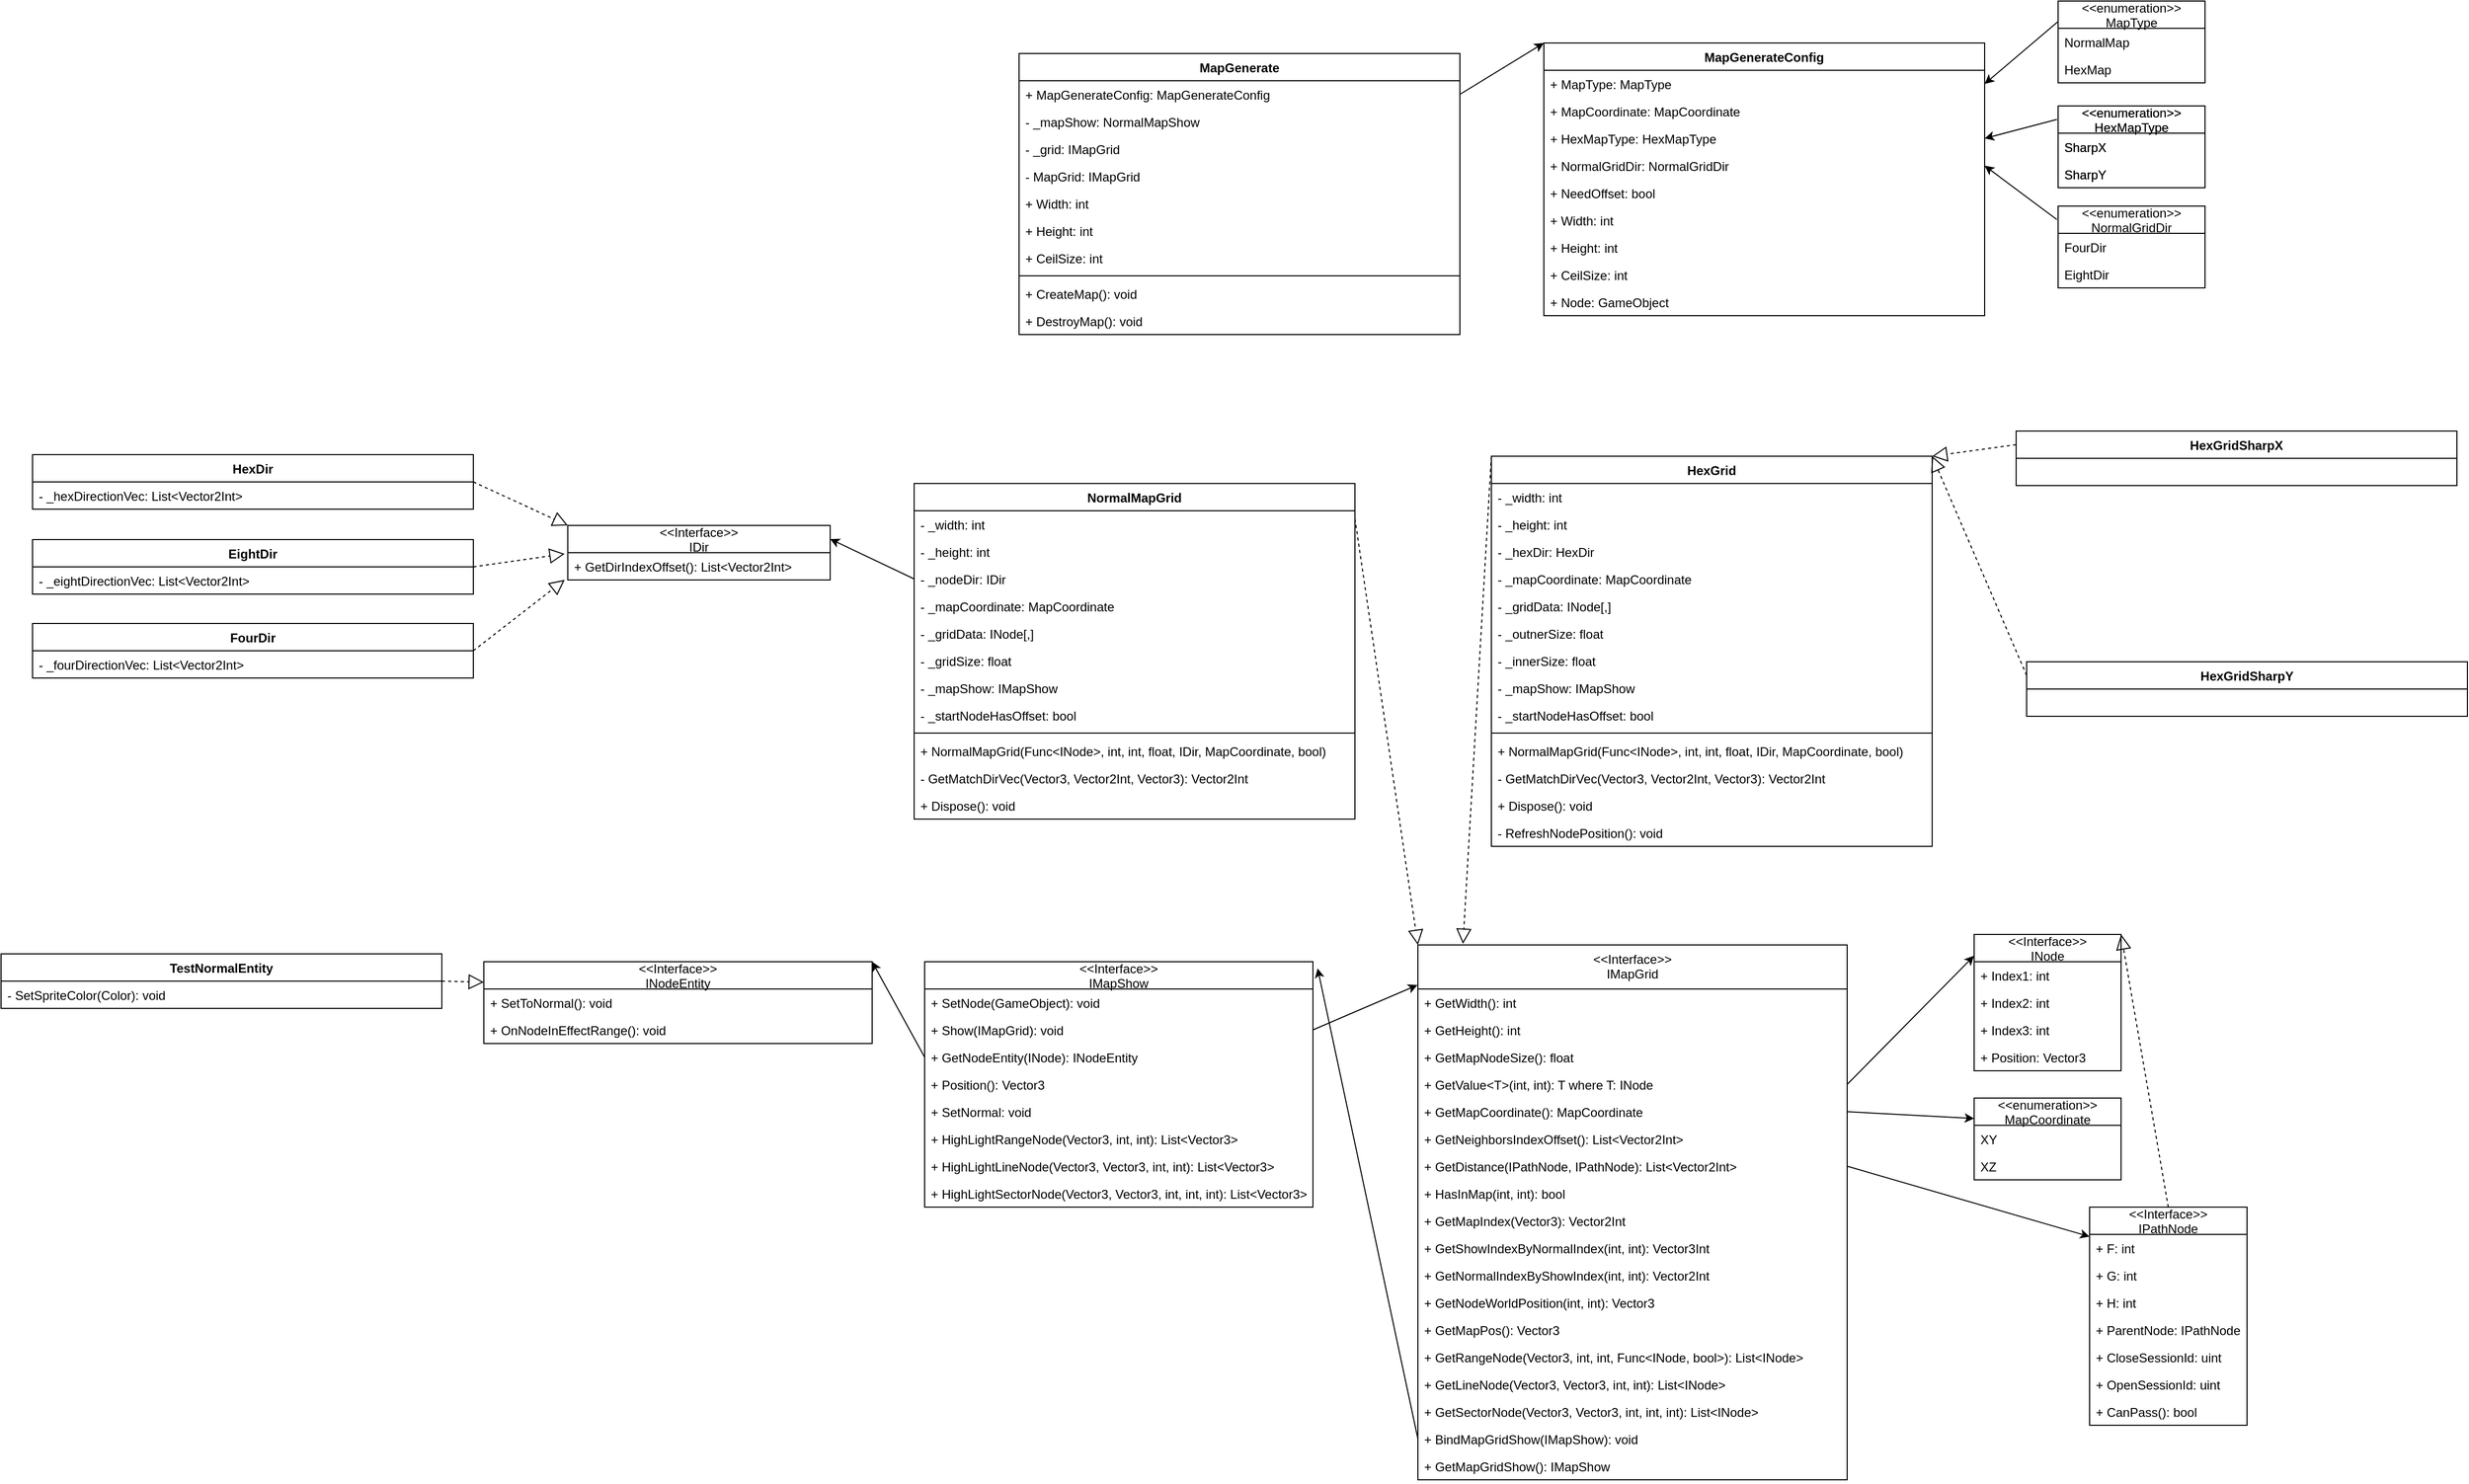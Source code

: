 <mxfile version="20.2.8" type="device"><diagram id="C5RBs43oDa-KdzZeNtuy" name="Page-1"><mxGraphModel dx="3671" dy="2899" grid="1" gridSize="10" guides="1" tooltips="1" connect="1" arrows="1" fold="1" page="1" pageScale="1" pageWidth="827" pageHeight="1169" math="0" shadow="0"><root><mxCell id="WIyWlLk6GJQsqaUBKTNV-0"/><mxCell id="WIyWlLk6GJQsqaUBKTNV-1" parent="WIyWlLk6GJQsqaUBKTNV-0"/><mxCell id="8RDUXcQwoCfvLqVTye5t-7" value="" style="endArrow=classic;html=1;rounded=0;entryX=-0.001;entryY=0.157;entryDx=0;entryDy=0;exitX=1;exitY=0.5;exitDx=0;exitDy=0;entryPerimeter=0;" edge="1" parent="WIyWlLk6GJQsqaUBKTNV-1" source="8RDUXcQwoCfvLqVTye5t-19" target="8RDUXcQwoCfvLqVTye5t-20"><mxGeometry width="50" height="50" relative="1" as="geometry"><mxPoint x="790" y="650" as="sourcePoint"/><mxPoint x="840" y="600" as="targetPoint"/></mxGeometry></mxCell><mxCell id="8RDUXcQwoCfvLqVTye5t-13" value="&lt;&lt;Interface&gt;&gt;&#10;IMapGrid" style="swimlane;fontStyle=0;align=center;verticalAlign=top;childLayout=stackLayout;horizontal=1;startSize=42;horizontalStack=0;resizeParent=1;resizeParentMax=0;resizeLast=0;collapsible=1;marginBottom=0;" vertex="1" parent="WIyWlLk6GJQsqaUBKTNV-1"><mxGeometry x="580" y="490" width="409" height="510" as="geometry"><mxRectangle x="340" y="458" width="120" height="40" as="alternateBounds"/></mxGeometry></mxCell><mxCell id="8RDUXcQwoCfvLqVTye5t-16" value="+ GetWidth(): int" style="text;strokeColor=none;fillColor=none;align=left;verticalAlign=top;spacingLeft=4;spacingRight=4;overflow=hidden;rotatable=0;points=[[0,0.5],[1,0.5]];portConstraint=eastwest;" vertex="1" parent="8RDUXcQwoCfvLqVTye5t-13"><mxGeometry y="42" width="409" height="26" as="geometry"/></mxCell><mxCell id="8RDUXcQwoCfvLqVTye5t-17" value="+ GetHeight(): int" style="text;strokeColor=none;fillColor=none;align=left;verticalAlign=top;spacingLeft=4;spacingRight=4;overflow=hidden;rotatable=0;points=[[0,0.5],[1,0.5]];portConstraint=eastwest;" vertex="1" parent="8RDUXcQwoCfvLqVTye5t-13"><mxGeometry y="68" width="409" height="26" as="geometry"/></mxCell><mxCell id="8RDUXcQwoCfvLqVTye5t-18" value="+ GetMapNodeSize(): float" style="text;strokeColor=none;fillColor=none;align=left;verticalAlign=top;spacingLeft=4;spacingRight=4;overflow=hidden;rotatable=0;points=[[0,0.5],[1,0.5]];portConstraint=eastwest;" vertex="1" parent="8RDUXcQwoCfvLqVTye5t-13"><mxGeometry y="94" width="409" height="26" as="geometry"/></mxCell><mxCell id="8RDUXcQwoCfvLqVTye5t-19" value="+ GetValue&lt;T&gt;(int, int): T where T: INode" style="text;strokeColor=none;fillColor=none;align=left;verticalAlign=top;spacingLeft=4;spacingRight=4;overflow=hidden;rotatable=0;points=[[0,0.5],[1,0.5]];portConstraint=eastwest;" vertex="1" parent="8RDUXcQwoCfvLqVTye5t-13"><mxGeometry y="120" width="409" height="26" as="geometry"/></mxCell><mxCell id="8RDUXcQwoCfvLqVTye5t-26" value="+ GetMapCoordinate(): MapCoordinate" style="text;strokeColor=none;fillColor=none;align=left;verticalAlign=top;spacingLeft=4;spacingRight=4;overflow=hidden;rotatable=0;points=[[0,0.5],[1,0.5]];portConstraint=eastwest;" vertex="1" parent="8RDUXcQwoCfvLqVTye5t-13"><mxGeometry y="146" width="409" height="26" as="geometry"/></mxCell><mxCell id="8RDUXcQwoCfvLqVTye5t-66" value="+ GetNeighborsIndexOffset(): List&lt;Vector2Int&gt;" style="text;strokeColor=none;fillColor=none;align=left;verticalAlign=top;spacingLeft=4;spacingRight=4;overflow=hidden;rotatable=0;points=[[0,0.5],[1,0.5]];portConstraint=eastwest;" vertex="1" parent="8RDUXcQwoCfvLqVTye5t-13"><mxGeometry y="172" width="409" height="26" as="geometry"/></mxCell><mxCell id="8RDUXcQwoCfvLqVTye5t-67" value="+ GetDistance(IPathNode, IPathNode): List&lt;Vector2Int&gt;" style="text;strokeColor=none;fillColor=none;align=left;verticalAlign=top;spacingLeft=4;spacingRight=4;overflow=hidden;rotatable=0;points=[[0,0.5],[1,0.5]];portConstraint=eastwest;" vertex="1" parent="8RDUXcQwoCfvLqVTye5t-13"><mxGeometry y="198" width="409" height="26" as="geometry"/></mxCell><mxCell id="8RDUXcQwoCfvLqVTye5t-86" value="+ HasInMap(int, int): bool" style="text;strokeColor=none;fillColor=none;align=left;verticalAlign=top;spacingLeft=4;spacingRight=4;overflow=hidden;rotatable=0;points=[[0,0.5],[1,0.5]];portConstraint=eastwest;" vertex="1" parent="8RDUXcQwoCfvLqVTye5t-13"><mxGeometry y="224" width="409" height="26" as="geometry"/></mxCell><mxCell id="8RDUXcQwoCfvLqVTye5t-87" value="+ GetMapIndex(Vector3): Vector2Int" style="text;strokeColor=none;fillColor=none;align=left;verticalAlign=top;spacingLeft=4;spacingRight=4;overflow=hidden;rotatable=0;points=[[0,0.5],[1,0.5]];portConstraint=eastwest;" vertex="1" parent="8RDUXcQwoCfvLqVTye5t-13"><mxGeometry y="250" width="409" height="26" as="geometry"/></mxCell><mxCell id="8RDUXcQwoCfvLqVTye5t-88" value="+ GetShowIndexByNormalIndex(int, int): Vector3Int" style="text;strokeColor=none;fillColor=none;align=left;verticalAlign=top;spacingLeft=4;spacingRight=4;overflow=hidden;rotatable=0;points=[[0,0.5],[1,0.5]];portConstraint=eastwest;" vertex="1" parent="8RDUXcQwoCfvLqVTye5t-13"><mxGeometry y="276" width="409" height="26" as="geometry"/></mxCell><mxCell id="8RDUXcQwoCfvLqVTye5t-89" value="+ GetNormalIndexByShowIndex(int, int): Vector2Int" style="text;strokeColor=none;fillColor=none;align=left;verticalAlign=top;spacingLeft=4;spacingRight=4;overflow=hidden;rotatable=0;points=[[0,0.5],[1,0.5]];portConstraint=eastwest;" vertex="1" parent="8RDUXcQwoCfvLqVTye5t-13"><mxGeometry y="302" width="409" height="26" as="geometry"/></mxCell><mxCell id="8RDUXcQwoCfvLqVTye5t-90" value="+ GetNodeWorldPosition(int, int): Vector3" style="text;strokeColor=none;fillColor=none;align=left;verticalAlign=top;spacingLeft=4;spacingRight=4;overflow=hidden;rotatable=0;points=[[0,0.5],[1,0.5]];portConstraint=eastwest;" vertex="1" parent="8RDUXcQwoCfvLqVTye5t-13"><mxGeometry y="328" width="409" height="26" as="geometry"/></mxCell><mxCell id="8RDUXcQwoCfvLqVTye5t-91" value="+ GetMapPos(): Vector3" style="text;strokeColor=none;fillColor=none;align=left;verticalAlign=top;spacingLeft=4;spacingRight=4;overflow=hidden;rotatable=0;points=[[0,0.5],[1,0.5]];portConstraint=eastwest;" vertex="1" parent="8RDUXcQwoCfvLqVTye5t-13"><mxGeometry y="354" width="409" height="26" as="geometry"/></mxCell><mxCell id="8RDUXcQwoCfvLqVTye5t-92" value="+ GetRangeNode(Vector3, int, int, Func&lt;INode, bool&gt;): List&lt;INode&gt;" style="text;strokeColor=none;fillColor=none;align=left;verticalAlign=top;spacingLeft=4;spacingRight=4;overflow=hidden;rotatable=0;points=[[0,0.5],[1,0.5]];portConstraint=eastwest;" vertex="1" parent="8RDUXcQwoCfvLqVTye5t-13"><mxGeometry y="380" width="409" height="26" as="geometry"/></mxCell><mxCell id="8RDUXcQwoCfvLqVTye5t-93" value="+ GetLineNode(Vector3, Vector3, int, int): List&lt;INode&gt;" style="text;strokeColor=none;fillColor=none;align=left;verticalAlign=top;spacingLeft=4;spacingRight=4;overflow=hidden;rotatable=0;points=[[0,0.5],[1,0.5]];portConstraint=eastwest;" vertex="1" parent="8RDUXcQwoCfvLqVTye5t-13"><mxGeometry y="406" width="409" height="26" as="geometry"/></mxCell><mxCell id="8RDUXcQwoCfvLqVTye5t-94" value="+ GetSectorNode(Vector3, Vector3, int, int, int): List&lt;INode&gt;" style="text;strokeColor=none;fillColor=none;align=left;verticalAlign=top;spacingLeft=4;spacingRight=4;overflow=hidden;rotatable=0;points=[[0,0.5],[1,0.5]];portConstraint=eastwest;" vertex="1" parent="8RDUXcQwoCfvLqVTye5t-13"><mxGeometry y="432" width="409" height="26" as="geometry"/></mxCell><mxCell id="8RDUXcQwoCfvLqVTye5t-95" value="+ BindMapGridShow(IMapShow): void" style="text;strokeColor=none;fillColor=none;align=left;verticalAlign=top;spacingLeft=4;spacingRight=4;overflow=hidden;rotatable=0;points=[[0,0.5],[1,0.5]];portConstraint=eastwest;" vertex="1" parent="8RDUXcQwoCfvLqVTye5t-13"><mxGeometry y="458" width="409" height="26" as="geometry"/></mxCell><mxCell id="8RDUXcQwoCfvLqVTye5t-96" value="+ GetMapGridShow(): IMapShow" style="text;strokeColor=none;fillColor=none;align=left;verticalAlign=top;spacingLeft=4;spacingRight=4;overflow=hidden;rotatable=0;points=[[0,0.5],[1,0.5]];portConstraint=eastwest;" vertex="1" parent="8RDUXcQwoCfvLqVTye5t-13"><mxGeometry y="484" width="409" height="26" as="geometry"/></mxCell><mxCell id="8RDUXcQwoCfvLqVTye5t-20" value="&lt;&lt;Interface&gt;&gt;&#10;INode" style="swimlane;fontStyle=0;childLayout=stackLayout;horizontal=1;startSize=26;fillColor=none;horizontalStack=0;resizeParent=1;resizeParentMax=0;resizeLast=0;collapsible=1;marginBottom=0;" vertex="1" parent="WIyWlLk6GJQsqaUBKTNV-1"><mxGeometry x="1110" y="480" width="140" height="130" as="geometry"/></mxCell><mxCell id="8RDUXcQwoCfvLqVTye5t-21" value="+ Index1: int" style="text;strokeColor=none;fillColor=none;align=left;verticalAlign=top;spacingLeft=4;spacingRight=4;overflow=hidden;rotatable=0;points=[[0,0.5],[1,0.5]];portConstraint=eastwest;" vertex="1" parent="8RDUXcQwoCfvLqVTye5t-20"><mxGeometry y="26" width="140" height="26" as="geometry"/></mxCell><mxCell id="8RDUXcQwoCfvLqVTye5t-22" value="+ Index2: int" style="text;strokeColor=none;fillColor=none;align=left;verticalAlign=top;spacingLeft=4;spacingRight=4;overflow=hidden;rotatable=0;points=[[0,0.5],[1,0.5]];portConstraint=eastwest;" vertex="1" parent="8RDUXcQwoCfvLqVTye5t-20"><mxGeometry y="52" width="140" height="26" as="geometry"/></mxCell><mxCell id="8RDUXcQwoCfvLqVTye5t-23" value="+ Index3: int" style="text;strokeColor=none;fillColor=none;align=left;verticalAlign=top;spacingLeft=4;spacingRight=4;overflow=hidden;rotatable=0;points=[[0,0.5],[1,0.5]];portConstraint=eastwest;" vertex="1" parent="8RDUXcQwoCfvLqVTye5t-20"><mxGeometry y="78" width="140" height="26" as="geometry"/></mxCell><mxCell id="8RDUXcQwoCfvLqVTye5t-24" value="+ Position: Vector3" style="text;strokeColor=none;fillColor=none;align=left;verticalAlign=top;spacingLeft=4;spacingRight=4;overflow=hidden;rotatable=0;points=[[0,0.5],[1,0.5]];portConstraint=eastwest;" vertex="1" parent="8RDUXcQwoCfvLqVTye5t-20"><mxGeometry y="104" width="140" height="26" as="geometry"/></mxCell><mxCell id="8RDUXcQwoCfvLqVTye5t-58" value="&lt;&lt;enumeration&gt;&gt;&#10;MapCoordinate" style="swimlane;fontStyle=0;childLayout=stackLayout;horizontal=1;startSize=26;fillColor=none;horizontalStack=0;resizeParent=1;resizeParentMax=0;resizeLast=0;collapsible=1;marginBottom=0;" vertex="1" parent="WIyWlLk6GJQsqaUBKTNV-1"><mxGeometry x="1110" y="636" width="140" height="78" as="geometry"/></mxCell><mxCell id="8RDUXcQwoCfvLqVTye5t-59" value="XY" style="text;strokeColor=none;fillColor=none;align=left;verticalAlign=top;spacingLeft=4;spacingRight=4;overflow=hidden;rotatable=0;points=[[0,0.5],[1,0.5]];portConstraint=eastwest;" vertex="1" parent="8RDUXcQwoCfvLqVTye5t-58"><mxGeometry y="26" width="140" height="26" as="geometry"/></mxCell><mxCell id="8RDUXcQwoCfvLqVTye5t-60" value="XZ" style="text;strokeColor=none;fillColor=none;align=left;verticalAlign=top;spacingLeft=4;spacingRight=4;overflow=hidden;rotatable=0;points=[[0,0.5],[1,0.5]];portConstraint=eastwest;" vertex="1" parent="8RDUXcQwoCfvLqVTye5t-58"><mxGeometry y="52" width="140" height="26" as="geometry"/></mxCell><mxCell id="8RDUXcQwoCfvLqVTye5t-65" value="" style="endArrow=classic;html=1;rounded=0;entryX=0;entryY=0.25;entryDx=0;entryDy=0;exitX=1;exitY=0.5;exitDx=0;exitDy=0;" edge="1" parent="WIyWlLk6GJQsqaUBKTNV-1" source="8RDUXcQwoCfvLqVTye5t-26" target="8RDUXcQwoCfvLqVTye5t-58"><mxGeometry width="50" height="50" relative="1" as="geometry"><mxPoint x="999.0" y="633" as="sourcePoint"/><mxPoint x="1119.86" y="510.41" as="targetPoint"/></mxGeometry></mxCell><mxCell id="8RDUXcQwoCfvLqVTye5t-68" value="&lt;&lt;Interface&gt;&gt;&#10;IPathNode" style="swimlane;fontStyle=0;childLayout=stackLayout;horizontal=1;startSize=26;fillColor=none;horizontalStack=0;resizeParent=1;resizeParentMax=0;resizeLast=0;collapsible=1;marginBottom=0;" vertex="1" parent="WIyWlLk6GJQsqaUBKTNV-1"><mxGeometry x="1220" y="740" width="150" height="208" as="geometry"/></mxCell><mxCell id="8RDUXcQwoCfvLqVTye5t-69" value="+ F: int" style="text;strokeColor=none;fillColor=none;align=left;verticalAlign=top;spacingLeft=4;spacingRight=4;overflow=hidden;rotatable=0;points=[[0,0.5],[1,0.5]];portConstraint=eastwest;" vertex="1" parent="8RDUXcQwoCfvLqVTye5t-68"><mxGeometry y="26" width="150" height="26" as="geometry"/></mxCell><mxCell id="8RDUXcQwoCfvLqVTye5t-70" value="+ G: int" style="text;strokeColor=none;fillColor=none;align=left;verticalAlign=top;spacingLeft=4;spacingRight=4;overflow=hidden;rotatable=0;points=[[0,0.5],[1,0.5]];portConstraint=eastwest;" vertex="1" parent="8RDUXcQwoCfvLqVTye5t-68"><mxGeometry y="52" width="150" height="26" as="geometry"/></mxCell><mxCell id="8RDUXcQwoCfvLqVTye5t-71" value="+ H: int" style="text;strokeColor=none;fillColor=none;align=left;verticalAlign=top;spacingLeft=4;spacingRight=4;overflow=hidden;rotatable=0;points=[[0,0.5],[1,0.5]];portConstraint=eastwest;" vertex="1" parent="8RDUXcQwoCfvLqVTye5t-68"><mxGeometry y="78" width="150" height="26" as="geometry"/></mxCell><mxCell id="8RDUXcQwoCfvLqVTye5t-72" value="+ ParentNode: IPathNode" style="text;strokeColor=none;fillColor=none;align=left;verticalAlign=top;spacingLeft=4;spacingRight=4;overflow=hidden;rotatable=0;points=[[0,0.5],[1,0.5]];portConstraint=eastwest;" vertex="1" parent="8RDUXcQwoCfvLqVTye5t-68"><mxGeometry y="104" width="150" height="26" as="geometry"/></mxCell><mxCell id="8RDUXcQwoCfvLqVTye5t-73" value="+ CloseSessionId: uint" style="text;strokeColor=none;fillColor=none;align=left;verticalAlign=top;spacingLeft=4;spacingRight=4;overflow=hidden;rotatable=0;points=[[0,0.5],[1,0.5]];portConstraint=eastwest;" vertex="1" parent="8RDUXcQwoCfvLqVTye5t-68"><mxGeometry y="130" width="150" height="26" as="geometry"/></mxCell><mxCell id="8RDUXcQwoCfvLqVTye5t-83" value="+ OpenSessionId: uint" style="text;strokeColor=none;fillColor=none;align=left;verticalAlign=top;spacingLeft=4;spacingRight=4;overflow=hidden;rotatable=0;points=[[0,0.5],[1,0.5]];portConstraint=eastwest;" vertex="1" parent="8RDUXcQwoCfvLqVTye5t-68"><mxGeometry y="156" width="150" height="26" as="geometry"/></mxCell><mxCell id="8RDUXcQwoCfvLqVTye5t-85" value="+ CanPass(): bool" style="text;strokeColor=none;fillColor=none;align=left;verticalAlign=top;spacingLeft=4;spacingRight=4;overflow=hidden;rotatable=0;points=[[0,0.5],[1,0.5]];portConstraint=eastwest;" vertex="1" parent="8RDUXcQwoCfvLqVTye5t-68"><mxGeometry y="182" width="150" height="26" as="geometry"/></mxCell><mxCell id="8RDUXcQwoCfvLqVTye5t-74" value="" style="endArrow=block;dashed=1;endFill=0;endSize=12;html=1;rounded=0;exitX=0.5;exitY=0;exitDx=0;exitDy=0;entryX=1;entryY=0;entryDx=0;entryDy=0;" edge="1" parent="WIyWlLk6GJQsqaUBKTNV-1" source="8RDUXcQwoCfvLqVTye5t-68" target="8RDUXcQwoCfvLqVTye5t-20"><mxGeometry width="160" relative="1" as="geometry"><mxPoint x="1150" y="600" as="sourcePoint"/><mxPoint x="1310" y="600" as="targetPoint"/></mxGeometry></mxCell><mxCell id="8RDUXcQwoCfvLqVTye5t-75" value="" style="endArrow=classic;html=1;rounded=0;entryX=0;entryY=0.135;entryDx=0;entryDy=0;exitX=1;exitY=0.5;exitDx=0;exitDy=0;entryPerimeter=0;" edge="1" parent="WIyWlLk6GJQsqaUBKTNV-1" source="8RDUXcQwoCfvLqVTye5t-67" target="8RDUXcQwoCfvLqVTye5t-68"><mxGeometry width="50" height="50" relative="1" as="geometry"><mxPoint x="999.0" y="659.0" as="sourcePoint"/><mxPoint x="1120" y="665.5" as="targetPoint"/></mxGeometry></mxCell><mxCell id="8RDUXcQwoCfvLqVTye5t-97" value="&lt;&lt;Interface&gt;&gt;&#10;IMapShow" style="swimlane;fontStyle=0;childLayout=stackLayout;horizontal=1;startSize=26;fillColor=none;horizontalStack=0;resizeParent=1;resizeParentMax=0;resizeLast=0;collapsible=1;marginBottom=0;" vertex="1" parent="WIyWlLk6GJQsqaUBKTNV-1"><mxGeometry x="110" y="506" width="370" height="234" as="geometry"/></mxCell><mxCell id="8RDUXcQwoCfvLqVTye5t-98" value="+ SetNode(GameObject): void" style="text;strokeColor=none;fillColor=none;align=left;verticalAlign=top;spacingLeft=4;spacingRight=4;overflow=hidden;rotatable=0;points=[[0,0.5],[1,0.5]];portConstraint=eastwest;" vertex="1" parent="8RDUXcQwoCfvLqVTye5t-97"><mxGeometry y="26" width="370" height="26" as="geometry"/></mxCell><mxCell id="8RDUXcQwoCfvLqVTye5t-99" value="+ Show(IMapGrid): void" style="text;strokeColor=none;fillColor=none;align=left;verticalAlign=top;spacingLeft=4;spacingRight=4;overflow=hidden;rotatable=0;points=[[0,0.5],[1,0.5]];portConstraint=eastwest;" vertex="1" parent="8RDUXcQwoCfvLqVTye5t-97"><mxGeometry y="52" width="370" height="26" as="geometry"/></mxCell><mxCell id="8RDUXcQwoCfvLqVTye5t-100" value="+ GetNodeEntity(INode): INodeEntity" style="text;strokeColor=none;fillColor=none;align=left;verticalAlign=top;spacingLeft=4;spacingRight=4;overflow=hidden;rotatable=0;points=[[0,0.5],[1,0.5]];portConstraint=eastwest;" vertex="1" parent="8RDUXcQwoCfvLqVTye5t-97"><mxGeometry y="78" width="370" height="26" as="geometry"/></mxCell><mxCell id="8RDUXcQwoCfvLqVTye5t-101" value="+ Position(): Vector3" style="text;strokeColor=none;fillColor=none;align=left;verticalAlign=top;spacingLeft=4;spacingRight=4;overflow=hidden;rotatable=0;points=[[0,0.5],[1,0.5]];portConstraint=eastwest;" vertex="1" parent="8RDUXcQwoCfvLqVTye5t-97"><mxGeometry y="104" width="370" height="26" as="geometry"/></mxCell><mxCell id="8RDUXcQwoCfvLqVTye5t-102" value="+ SetNormal: void" style="text;strokeColor=none;fillColor=none;align=left;verticalAlign=top;spacingLeft=4;spacingRight=4;overflow=hidden;rotatable=0;points=[[0,0.5],[1,0.5]];portConstraint=eastwest;" vertex="1" parent="8RDUXcQwoCfvLqVTye5t-97"><mxGeometry y="130" width="370" height="26" as="geometry"/></mxCell><mxCell id="8RDUXcQwoCfvLqVTye5t-103" value="+ HighLightRangeNode(Vector3, int, int): List&lt;Vector3&gt;" style="text;strokeColor=none;fillColor=none;align=left;verticalAlign=top;spacingLeft=4;spacingRight=4;overflow=hidden;rotatable=0;points=[[0,0.5],[1,0.5]];portConstraint=eastwest;" vertex="1" parent="8RDUXcQwoCfvLqVTye5t-97"><mxGeometry y="156" width="370" height="26" as="geometry"/></mxCell><mxCell id="8RDUXcQwoCfvLqVTye5t-104" value="+ HighLightLineNode(Vector3, Vector3, int, int): List&lt;Vector3&gt;" style="text;strokeColor=none;fillColor=none;align=left;verticalAlign=top;spacingLeft=4;spacingRight=4;overflow=hidden;rotatable=0;points=[[0,0.5],[1,0.5]];portConstraint=eastwest;" vertex="1" parent="8RDUXcQwoCfvLqVTye5t-97"><mxGeometry y="182" width="370" height="26" as="geometry"/></mxCell><mxCell id="8RDUXcQwoCfvLqVTye5t-107" value="+ HighLightSectorNode(Vector3, Vector3, int, int, int): List&lt;Vector3&gt;" style="text;strokeColor=none;fillColor=none;align=left;verticalAlign=top;spacingLeft=4;spacingRight=4;overflow=hidden;rotatable=0;points=[[0,0.5],[1,0.5]];portConstraint=eastwest;" vertex="1" parent="8RDUXcQwoCfvLqVTye5t-97"><mxGeometry y="208" width="370" height="26" as="geometry"/></mxCell><mxCell id="8RDUXcQwoCfvLqVTye5t-105" value="" style="endArrow=classic;html=1;rounded=0;entryX=-0.001;entryY=0.075;entryDx=0;entryDy=0;exitX=1;exitY=0.5;exitDx=0;exitDy=0;entryPerimeter=0;" edge="1" parent="WIyWlLk6GJQsqaUBKTNV-1" source="8RDUXcQwoCfvLqVTye5t-99" target="8RDUXcQwoCfvLqVTye5t-13"><mxGeometry width="50" height="50" relative="1" as="geometry"><mxPoint x="999" y="633" as="sourcePoint"/><mxPoint x="1119.86" y="510.41" as="targetPoint"/></mxGeometry></mxCell><mxCell id="8RDUXcQwoCfvLqVTye5t-106" value="" style="endArrow=classic;html=1;rounded=0;entryX=1.012;entryY=0.027;entryDx=0;entryDy=0;exitX=0;exitY=0.5;exitDx=0;exitDy=0;entryPerimeter=0;" edge="1" parent="WIyWlLk6GJQsqaUBKTNV-1" source="8RDUXcQwoCfvLqVTye5t-95" target="8RDUXcQwoCfvLqVTye5t-97"><mxGeometry width="50" height="50" relative="1" as="geometry"><mxPoint x="450.0" y="625" as="sourcePoint"/><mxPoint x="589.591" y="538.25" as="targetPoint"/></mxGeometry></mxCell><mxCell id="8RDUXcQwoCfvLqVTye5t-108" value="NormalMapGrid" style="swimlane;fontStyle=1;align=center;verticalAlign=top;childLayout=stackLayout;horizontal=1;startSize=26;horizontalStack=0;resizeParent=1;resizeParentMax=0;resizeLast=0;collapsible=1;marginBottom=0;" vertex="1" parent="WIyWlLk6GJQsqaUBKTNV-1"><mxGeometry x="100" y="50" width="420" height="320" as="geometry"/></mxCell><mxCell id="8RDUXcQwoCfvLqVTye5t-109" value="- _width: int" style="text;strokeColor=none;fillColor=none;align=left;verticalAlign=top;spacingLeft=4;spacingRight=4;overflow=hidden;rotatable=0;points=[[0,0.5],[1,0.5]];portConstraint=eastwest;" vertex="1" parent="8RDUXcQwoCfvLqVTye5t-108"><mxGeometry y="26" width="420" height="26" as="geometry"/></mxCell><mxCell id="8RDUXcQwoCfvLqVTye5t-117" value="- _height: int" style="text;strokeColor=none;fillColor=none;align=left;verticalAlign=top;spacingLeft=4;spacingRight=4;overflow=hidden;rotatable=0;points=[[0,0.5],[1,0.5]];portConstraint=eastwest;" vertex="1" parent="8RDUXcQwoCfvLqVTye5t-108"><mxGeometry y="52" width="420" height="26" as="geometry"/></mxCell><mxCell id="8RDUXcQwoCfvLqVTye5t-118" value="- _nodeDir: IDir" style="text;strokeColor=none;fillColor=none;align=left;verticalAlign=top;spacingLeft=4;spacingRight=4;overflow=hidden;rotatable=0;points=[[0,0.5],[1,0.5]];portConstraint=eastwest;" vertex="1" parent="8RDUXcQwoCfvLqVTye5t-108"><mxGeometry y="78" width="420" height="26" as="geometry"/></mxCell><mxCell id="8RDUXcQwoCfvLqVTye5t-119" value="- _mapCoordinate: MapCoordinate" style="text;strokeColor=none;fillColor=none;align=left;verticalAlign=top;spacingLeft=4;spacingRight=4;overflow=hidden;rotatable=0;points=[[0,0.5],[1,0.5]];portConstraint=eastwest;" vertex="1" parent="8RDUXcQwoCfvLqVTye5t-108"><mxGeometry y="104" width="420" height="26" as="geometry"/></mxCell><mxCell id="8RDUXcQwoCfvLqVTye5t-121" value="- _gridData: INode[,]" style="text;strokeColor=none;fillColor=none;align=left;verticalAlign=top;spacingLeft=4;spacingRight=4;overflow=hidden;rotatable=0;points=[[0,0.5],[1,0.5]];portConstraint=eastwest;" vertex="1" parent="8RDUXcQwoCfvLqVTye5t-108"><mxGeometry y="130" width="420" height="26" as="geometry"/></mxCell><mxCell id="8RDUXcQwoCfvLqVTye5t-122" value="- _gridSize: float" style="text;strokeColor=none;fillColor=none;align=left;verticalAlign=top;spacingLeft=4;spacingRight=4;overflow=hidden;rotatable=0;points=[[0,0.5],[1,0.5]];portConstraint=eastwest;" vertex="1" parent="8RDUXcQwoCfvLqVTye5t-108"><mxGeometry y="156" width="420" height="26" as="geometry"/></mxCell><mxCell id="8RDUXcQwoCfvLqVTye5t-120" value="- _mapShow: IMapShow" style="text;strokeColor=none;fillColor=none;align=left;verticalAlign=top;spacingLeft=4;spacingRight=4;overflow=hidden;rotatable=0;points=[[0,0.5],[1,0.5]];portConstraint=eastwest;" vertex="1" parent="8RDUXcQwoCfvLqVTye5t-108"><mxGeometry y="182" width="420" height="26" as="geometry"/></mxCell><mxCell id="8RDUXcQwoCfvLqVTye5t-123" value="- _startNodeHasOffset: bool" style="text;strokeColor=none;fillColor=none;align=left;verticalAlign=top;spacingLeft=4;spacingRight=4;overflow=hidden;rotatable=0;points=[[0,0.5],[1,0.5]];portConstraint=eastwest;" vertex="1" parent="8RDUXcQwoCfvLqVTye5t-108"><mxGeometry y="208" width="420" height="26" as="geometry"/></mxCell><mxCell id="8RDUXcQwoCfvLqVTye5t-110" value="" style="line;strokeWidth=1;fillColor=none;align=left;verticalAlign=middle;spacingTop=-1;spacingLeft=3;spacingRight=3;rotatable=0;labelPosition=right;points=[];portConstraint=eastwest;strokeColor=inherit;" vertex="1" parent="8RDUXcQwoCfvLqVTye5t-108"><mxGeometry y="234" width="420" height="8" as="geometry"/></mxCell><mxCell id="8RDUXcQwoCfvLqVTye5t-111" value="+ NormalMapGrid(Func&lt;INode&gt;, int, int, float, IDir, MapCoordinate, bool)" style="text;strokeColor=none;fillColor=none;align=left;verticalAlign=top;spacingLeft=4;spacingRight=4;overflow=hidden;rotatable=0;points=[[0,0.5],[1,0.5]];portConstraint=eastwest;" vertex="1" parent="8RDUXcQwoCfvLqVTye5t-108"><mxGeometry y="242" width="420" height="26" as="geometry"/></mxCell><mxCell id="8RDUXcQwoCfvLqVTye5t-166" value="- GetMatchDirVec(Vector3, Vector2Int, Vector3): Vector2Int" style="text;strokeColor=none;fillColor=none;align=left;verticalAlign=top;spacingLeft=4;spacingRight=4;overflow=hidden;rotatable=0;points=[[0,0.5],[1,0.5]];portConstraint=eastwest;" vertex="1" parent="8RDUXcQwoCfvLqVTye5t-108"><mxGeometry y="268" width="420" height="26" as="geometry"/></mxCell><mxCell id="8RDUXcQwoCfvLqVTye5t-124" value="+ Dispose(): void" style="text;strokeColor=none;fillColor=none;align=left;verticalAlign=top;spacingLeft=4;spacingRight=4;overflow=hidden;rotatable=0;points=[[0,0.5],[1,0.5]];portConstraint=eastwest;" vertex="1" parent="8RDUXcQwoCfvLqVTye5t-108"><mxGeometry y="294" width="420" height="26" as="geometry"/></mxCell><mxCell id="8RDUXcQwoCfvLqVTye5t-112" value="" style="endArrow=block;dashed=1;endFill=0;endSize=12;html=1;rounded=0;exitX=1;exitY=0.105;exitDx=0;exitDy=0;exitPerimeter=0;entryX=0;entryY=0;entryDx=0;entryDy=0;" edge="1" parent="WIyWlLk6GJQsqaUBKTNV-1" source="8RDUXcQwoCfvLqVTye5t-108" target="8RDUXcQwoCfvLqVTye5t-13"><mxGeometry width="160" relative="1" as="geometry"><mxPoint x="620" y="520" as="sourcePoint"/><mxPoint x="780" y="520" as="targetPoint"/></mxGeometry></mxCell><mxCell id="8RDUXcQwoCfvLqVTye5t-125" value="&lt;&lt;Interface&gt;&gt;&#10;IDir" style="swimlane;fontStyle=0;childLayout=stackLayout;horizontal=1;startSize=26;fillColor=none;horizontalStack=0;resizeParent=1;resizeParentMax=0;resizeLast=0;collapsible=1;marginBottom=0;" vertex="1" parent="WIyWlLk6GJQsqaUBKTNV-1"><mxGeometry x="-230" y="90" width="250" height="52" as="geometry"/></mxCell><mxCell id="8RDUXcQwoCfvLqVTye5t-126" value="+ GetDirIndexOffset(): List&lt;Vector2Int&gt;" style="text;strokeColor=none;fillColor=none;align=left;verticalAlign=top;spacingLeft=4;spacingRight=4;overflow=hidden;rotatable=0;points=[[0,0.5],[1,0.5]];portConstraint=eastwest;" vertex="1" parent="8RDUXcQwoCfvLqVTye5t-125"><mxGeometry y="26" width="250" height="26" as="geometry"/></mxCell><mxCell id="8RDUXcQwoCfvLqVTye5t-132" value="" style="endArrow=classic;html=1;rounded=0;entryX=1;entryY=0.25;entryDx=0;entryDy=0;exitX=0;exitY=0.5;exitDx=0;exitDy=0;" edge="1" parent="WIyWlLk6GJQsqaUBKTNV-1" source="8RDUXcQwoCfvLqVTye5t-118" target="8RDUXcQwoCfvLqVTye5t-125"><mxGeometry width="50" height="50" relative="1" as="geometry"><mxPoint x="-80" y="252.75" as="sourcePoint"/><mxPoint x="19.591" y="210" as="targetPoint"/></mxGeometry></mxCell><mxCell id="8RDUXcQwoCfvLqVTye5t-133" value="HexDir" style="swimlane;fontStyle=1;align=center;verticalAlign=top;childLayout=stackLayout;horizontal=1;startSize=26;horizontalStack=0;resizeParent=1;resizeParentMax=0;resizeLast=0;collapsible=1;marginBottom=0;" vertex="1" parent="WIyWlLk6GJQsqaUBKTNV-1"><mxGeometry x="-740" y="22.5" width="420" height="52" as="geometry"/></mxCell><mxCell id="8RDUXcQwoCfvLqVTye5t-134" value="- _hexDirectionVec: List&lt;Vector2Int&gt;" style="text;strokeColor=none;fillColor=none;align=left;verticalAlign=top;spacingLeft=4;spacingRight=4;overflow=hidden;rotatable=0;points=[[0,0.5],[1,0.5]];portConstraint=eastwest;" vertex="1" parent="8RDUXcQwoCfvLqVTye5t-133"><mxGeometry y="26" width="420" height="26" as="geometry"/></mxCell><mxCell id="8RDUXcQwoCfvLqVTye5t-145" value="" style="endArrow=block;dashed=1;endFill=0;endSize=12;html=1;rounded=0;exitX=1;exitY=0.5;exitDx=0;exitDy=0;entryX=0;entryY=0;entryDx=0;entryDy=0;" edge="1" parent="WIyWlLk6GJQsqaUBKTNV-1" source="8RDUXcQwoCfvLqVTye5t-133" target="8RDUXcQwoCfvLqVTye5t-125"><mxGeometry width="160" relative="1" as="geometry"><mxPoint x="530" y="90.87" as="sourcePoint"/><mxPoint x="590" y="500" as="targetPoint"/></mxGeometry></mxCell><mxCell id="8RDUXcQwoCfvLqVTye5t-146" value="EightDir" style="swimlane;fontStyle=1;align=center;verticalAlign=top;childLayout=stackLayout;horizontal=1;startSize=26;horizontalStack=0;resizeParent=1;resizeParentMax=0;resizeLast=0;collapsible=1;marginBottom=0;" vertex="1" parent="WIyWlLk6GJQsqaUBKTNV-1"><mxGeometry x="-740" y="103.5" width="420" height="52" as="geometry"/></mxCell><mxCell id="8RDUXcQwoCfvLqVTye5t-147" value="- _eightDirectionVec: List&lt;Vector2Int&gt;" style="text;strokeColor=none;fillColor=none;align=left;verticalAlign=top;spacingLeft=4;spacingRight=4;overflow=hidden;rotatable=0;points=[[0,0.5],[1,0.5]];portConstraint=eastwest;" vertex="1" parent="8RDUXcQwoCfvLqVTye5t-146"><mxGeometry y="26" width="420" height="26" as="geometry"/></mxCell><mxCell id="8RDUXcQwoCfvLqVTye5t-148" value="" style="endArrow=block;dashed=1;endFill=0;endSize=12;html=1;rounded=0;exitX=1;exitY=0.5;exitDx=0;exitDy=0;entryX=-0.012;entryY=0.042;entryDx=0;entryDy=0;entryPerimeter=0;" edge="1" source="8RDUXcQwoCfvLqVTye5t-146" parent="WIyWlLk6GJQsqaUBKTNV-1" target="8RDUXcQwoCfvLqVTye5t-126"><mxGeometry width="160" relative="1" as="geometry"><mxPoint x="530" y="201.87" as="sourcePoint"/><mxPoint x="-230" y="201" as="targetPoint"/></mxGeometry></mxCell><mxCell id="8RDUXcQwoCfvLqVTye5t-149" value="FourDir" style="swimlane;fontStyle=1;align=center;verticalAlign=top;childLayout=stackLayout;horizontal=1;startSize=26;horizontalStack=0;resizeParent=1;resizeParentMax=0;resizeLast=0;collapsible=1;marginBottom=0;" vertex="1" parent="WIyWlLk6GJQsqaUBKTNV-1"><mxGeometry x="-740" y="183.5" width="420" height="52" as="geometry"/></mxCell><mxCell id="8RDUXcQwoCfvLqVTye5t-150" value="- _fourDirectionVec: List&lt;Vector2Int&gt;" style="text;strokeColor=none;fillColor=none;align=left;verticalAlign=top;spacingLeft=4;spacingRight=4;overflow=hidden;rotatable=0;points=[[0,0.5],[1,0.5]];portConstraint=eastwest;" vertex="1" parent="8RDUXcQwoCfvLqVTye5t-149"><mxGeometry y="26" width="420" height="26" as="geometry"/></mxCell><mxCell id="8RDUXcQwoCfvLqVTye5t-151" value="" style="endArrow=block;dashed=1;endFill=0;endSize=12;html=1;rounded=0;exitX=1;exitY=0.5;exitDx=0;exitDy=0;entryX=-0.012;entryY=0.997;entryDx=0;entryDy=0;entryPerimeter=0;" edge="1" source="8RDUXcQwoCfvLqVTye5t-149" parent="WIyWlLk6GJQsqaUBKTNV-1" target="8RDUXcQwoCfvLqVTye5t-126"><mxGeometry width="160" relative="1" as="geometry"><mxPoint x="520" y="291.87" as="sourcePoint"/><mxPoint x="-240" y="291.0" as="targetPoint"/></mxGeometry></mxCell><mxCell id="8RDUXcQwoCfvLqVTye5t-152" value="HexGrid" style="swimlane;fontStyle=1;align=center;verticalAlign=top;childLayout=stackLayout;horizontal=1;startSize=26;horizontalStack=0;resizeParent=1;resizeParentMax=0;resizeLast=0;collapsible=1;marginBottom=0;" vertex="1" parent="WIyWlLk6GJQsqaUBKTNV-1"><mxGeometry x="650" y="24" width="420" height="372" as="geometry"/></mxCell><mxCell id="8RDUXcQwoCfvLqVTye5t-153" value="- _width: int" style="text;strokeColor=none;fillColor=none;align=left;verticalAlign=top;spacingLeft=4;spacingRight=4;overflow=hidden;rotatable=0;points=[[0,0.5],[1,0.5]];portConstraint=eastwest;" vertex="1" parent="8RDUXcQwoCfvLqVTye5t-152"><mxGeometry y="26" width="420" height="26" as="geometry"/></mxCell><mxCell id="8RDUXcQwoCfvLqVTye5t-154" value="- _height: int" style="text;strokeColor=none;fillColor=none;align=left;verticalAlign=top;spacingLeft=4;spacingRight=4;overflow=hidden;rotatable=0;points=[[0,0.5],[1,0.5]];portConstraint=eastwest;" vertex="1" parent="8RDUXcQwoCfvLqVTye5t-152"><mxGeometry y="52" width="420" height="26" as="geometry"/></mxCell><mxCell id="8RDUXcQwoCfvLqVTye5t-155" value="- _hexDir: HexDir" style="text;strokeColor=none;fillColor=none;align=left;verticalAlign=top;spacingLeft=4;spacingRight=4;overflow=hidden;rotatable=0;points=[[0,0.5],[1,0.5]];portConstraint=eastwest;" vertex="1" parent="8RDUXcQwoCfvLqVTye5t-152"><mxGeometry y="78" width="420" height="26" as="geometry"/></mxCell><mxCell id="8RDUXcQwoCfvLqVTye5t-156" value="- _mapCoordinate: MapCoordinate" style="text;strokeColor=none;fillColor=none;align=left;verticalAlign=top;spacingLeft=4;spacingRight=4;overflow=hidden;rotatable=0;points=[[0,0.5],[1,0.5]];portConstraint=eastwest;" vertex="1" parent="8RDUXcQwoCfvLqVTye5t-152"><mxGeometry y="104" width="420" height="26" as="geometry"/></mxCell><mxCell id="8RDUXcQwoCfvLqVTye5t-157" value="- _gridData: INode[,]" style="text;strokeColor=none;fillColor=none;align=left;verticalAlign=top;spacingLeft=4;spacingRight=4;overflow=hidden;rotatable=0;points=[[0,0.5],[1,0.5]];portConstraint=eastwest;" vertex="1" parent="8RDUXcQwoCfvLqVTye5t-152"><mxGeometry y="130" width="420" height="26" as="geometry"/></mxCell><mxCell id="8RDUXcQwoCfvLqVTye5t-165" value="- _outnerSize: float" style="text;strokeColor=none;fillColor=none;align=left;verticalAlign=top;spacingLeft=4;spacingRight=4;overflow=hidden;rotatable=0;points=[[0,0.5],[1,0.5]];portConstraint=eastwest;" vertex="1" parent="8RDUXcQwoCfvLqVTye5t-152"><mxGeometry y="156" width="420" height="26" as="geometry"/></mxCell><mxCell id="8RDUXcQwoCfvLqVTye5t-164" value="- _innerSize: float" style="text;strokeColor=none;fillColor=none;align=left;verticalAlign=top;spacingLeft=4;spacingRight=4;overflow=hidden;rotatable=0;points=[[0,0.5],[1,0.5]];portConstraint=eastwest;" vertex="1" parent="8RDUXcQwoCfvLqVTye5t-152"><mxGeometry y="182" width="420" height="26" as="geometry"/></mxCell><mxCell id="8RDUXcQwoCfvLqVTye5t-159" value="- _mapShow: IMapShow" style="text;strokeColor=none;fillColor=none;align=left;verticalAlign=top;spacingLeft=4;spacingRight=4;overflow=hidden;rotatable=0;points=[[0,0.5],[1,0.5]];portConstraint=eastwest;" vertex="1" parent="8RDUXcQwoCfvLqVTye5t-152"><mxGeometry y="208" width="420" height="26" as="geometry"/></mxCell><mxCell id="8RDUXcQwoCfvLqVTye5t-160" value="- _startNodeHasOffset: bool" style="text;strokeColor=none;fillColor=none;align=left;verticalAlign=top;spacingLeft=4;spacingRight=4;overflow=hidden;rotatable=0;points=[[0,0.5],[1,0.5]];portConstraint=eastwest;" vertex="1" parent="8RDUXcQwoCfvLqVTye5t-152"><mxGeometry y="234" width="420" height="26" as="geometry"/></mxCell><mxCell id="8RDUXcQwoCfvLqVTye5t-161" value="" style="line;strokeWidth=1;fillColor=none;align=left;verticalAlign=middle;spacingTop=-1;spacingLeft=3;spacingRight=3;rotatable=0;labelPosition=right;points=[];portConstraint=eastwest;strokeColor=inherit;" vertex="1" parent="8RDUXcQwoCfvLqVTye5t-152"><mxGeometry y="260" width="420" height="8" as="geometry"/></mxCell><mxCell id="8RDUXcQwoCfvLqVTye5t-162" value="+ NormalMapGrid(Func&lt;INode&gt;, int, int, float, IDir, MapCoordinate, bool)" style="text;strokeColor=none;fillColor=none;align=left;verticalAlign=top;spacingLeft=4;spacingRight=4;overflow=hidden;rotatable=0;points=[[0,0.5],[1,0.5]];portConstraint=eastwest;" vertex="1" parent="8RDUXcQwoCfvLqVTye5t-152"><mxGeometry y="268" width="420" height="26" as="geometry"/></mxCell><mxCell id="8RDUXcQwoCfvLqVTye5t-163" value="- GetMatchDirVec(Vector3, Vector2Int, Vector3): Vector2Int" style="text;strokeColor=none;fillColor=none;align=left;verticalAlign=top;spacingLeft=4;spacingRight=4;overflow=hidden;rotatable=0;points=[[0,0.5],[1,0.5]];portConstraint=eastwest;" vertex="1" parent="8RDUXcQwoCfvLqVTye5t-152"><mxGeometry y="294" width="420" height="26" as="geometry"/></mxCell><mxCell id="8RDUXcQwoCfvLqVTye5t-167" value="+ Dispose(): void" style="text;strokeColor=none;fillColor=none;align=left;verticalAlign=top;spacingLeft=4;spacingRight=4;overflow=hidden;rotatable=0;points=[[0,0.5],[1,0.5]];portConstraint=eastwest;" vertex="1" parent="8RDUXcQwoCfvLqVTye5t-152"><mxGeometry y="320" width="420" height="26" as="geometry"/></mxCell><mxCell id="8RDUXcQwoCfvLqVTye5t-168" value="- RefreshNodePosition(): void" style="text;strokeColor=none;fillColor=none;align=left;verticalAlign=top;spacingLeft=4;spacingRight=4;overflow=hidden;rotatable=0;points=[[0,0.5],[1,0.5]];portConstraint=eastwest;" vertex="1" parent="8RDUXcQwoCfvLqVTye5t-152"><mxGeometry y="346" width="420" height="26" as="geometry"/></mxCell><mxCell id="8RDUXcQwoCfvLqVTye5t-169" value="" style="endArrow=block;dashed=1;endFill=0;endSize=12;html=1;rounded=0;exitX=0;exitY=0;exitDx=0;exitDy=0;entryX=0.105;entryY=-0.002;entryDx=0;entryDy=0;entryPerimeter=0;" edge="1" parent="WIyWlLk6GJQsqaUBKTNV-1" source="8RDUXcQwoCfvLqVTye5t-152" target="8RDUXcQwoCfvLqVTye5t-13"><mxGeometry width="160" relative="1" as="geometry"><mxPoint x="530" y="93.6" as="sourcePoint"/><mxPoint x="580" y="490" as="targetPoint"/></mxGeometry></mxCell><mxCell id="8RDUXcQwoCfvLqVTye5t-170" value="HexGridSharpX" style="swimlane;fontStyle=1;align=center;verticalAlign=top;childLayout=stackLayout;horizontal=1;startSize=26;horizontalStack=0;resizeParent=1;resizeParentMax=0;resizeLast=0;collapsible=1;marginBottom=0;" vertex="1" parent="WIyWlLk6GJQsqaUBKTNV-1"><mxGeometry x="1150" width="420" height="52" as="geometry"/></mxCell><mxCell id="8RDUXcQwoCfvLqVTye5t-200" value="" style="endArrow=block;dashed=1;endFill=0;endSize=12;html=1;rounded=0;exitX=0;exitY=0.25;exitDx=0;exitDy=0;entryX=1;entryY=0;entryDx=0;entryDy=0;" edge="1" parent="WIyWlLk6GJQsqaUBKTNV-1" source="8RDUXcQwoCfvLqVTye5t-170" target="8RDUXcQwoCfvLqVTye5t-152"><mxGeometry width="160" relative="1" as="geometry"><mxPoint x="660" y="34.0" as="sourcePoint"/><mxPoint x="632.945" y="498.98" as="targetPoint"/></mxGeometry></mxCell><mxCell id="8RDUXcQwoCfvLqVTye5t-201" value="HexGridSharpY" style="swimlane;fontStyle=1;align=center;verticalAlign=top;childLayout=stackLayout;horizontal=1;startSize=26;horizontalStack=0;resizeParent=1;resizeParentMax=0;resizeLast=0;collapsible=1;marginBottom=0;" vertex="1" parent="WIyWlLk6GJQsqaUBKTNV-1"><mxGeometry x="1160" y="220" width="420" height="52" as="geometry"/></mxCell><mxCell id="8RDUXcQwoCfvLqVTye5t-202" value="" style="endArrow=block;dashed=1;endFill=0;endSize=12;html=1;rounded=0;exitX=0;exitY=0.25;exitDx=0;exitDy=0;entryX=1;entryY=0;entryDx=0;entryDy=0;" edge="1" source="8RDUXcQwoCfvLqVTye5t-201" parent="WIyWlLk6GJQsqaUBKTNV-1" target="8RDUXcQwoCfvLqVTye5t-152"><mxGeometry width="160" relative="1" as="geometry"><mxPoint x="709.16" y="216.02" as="sourcePoint"/><mxPoint x="1090" y="90.004" as="targetPoint"/></mxGeometry></mxCell><mxCell id="8RDUXcQwoCfvLqVTye5t-203" value="MapGenerateConfig" style="swimlane;fontStyle=1;align=center;verticalAlign=top;childLayout=stackLayout;horizontal=1;startSize=26;horizontalStack=0;resizeParent=1;resizeParentMax=0;resizeLast=0;collapsible=1;marginBottom=0;" vertex="1" parent="WIyWlLk6GJQsqaUBKTNV-1"><mxGeometry x="700" y="-370" width="420" height="260" as="geometry"/></mxCell><mxCell id="8RDUXcQwoCfvLqVTye5t-204" value="+ MapType: MapType" style="text;strokeColor=none;fillColor=none;align=left;verticalAlign=top;spacingLeft=4;spacingRight=4;overflow=hidden;rotatable=0;points=[[0,0.5],[1,0.5]];portConstraint=eastwest;" vertex="1" parent="8RDUXcQwoCfvLqVTye5t-203"><mxGeometry y="26" width="420" height="26" as="geometry"/></mxCell><mxCell id="8RDUXcQwoCfvLqVTye5t-205" value="+ MapCoordinate: MapCoordinate" style="text;strokeColor=none;fillColor=none;align=left;verticalAlign=top;spacingLeft=4;spacingRight=4;overflow=hidden;rotatable=0;points=[[0,0.5],[1,0.5]];portConstraint=eastwest;" vertex="1" parent="8RDUXcQwoCfvLqVTye5t-203"><mxGeometry y="52" width="420" height="26" as="geometry"/></mxCell><mxCell id="8RDUXcQwoCfvLqVTye5t-206" value="+ HexMapType: HexMapType" style="text;strokeColor=none;fillColor=none;align=left;verticalAlign=top;spacingLeft=4;spacingRight=4;overflow=hidden;rotatable=0;points=[[0,0.5],[1,0.5]];portConstraint=eastwest;" vertex="1" parent="8RDUXcQwoCfvLqVTye5t-203"><mxGeometry y="78" width="420" height="26" as="geometry"/></mxCell><mxCell id="8RDUXcQwoCfvLqVTye5t-207" value="+ NormalGridDir: NormalGridDir" style="text;strokeColor=none;fillColor=none;align=left;verticalAlign=top;spacingLeft=4;spacingRight=4;overflow=hidden;rotatable=0;points=[[0,0.5],[1,0.5]];portConstraint=eastwest;" vertex="1" parent="8RDUXcQwoCfvLqVTye5t-203"><mxGeometry y="104" width="420" height="26" as="geometry"/></mxCell><mxCell id="8RDUXcQwoCfvLqVTye5t-208" value="+ NeedOffset: bool" style="text;strokeColor=none;fillColor=none;align=left;verticalAlign=top;spacingLeft=4;spacingRight=4;overflow=hidden;rotatable=0;points=[[0,0.5],[1,0.5]];portConstraint=eastwest;" vertex="1" parent="8RDUXcQwoCfvLqVTye5t-203"><mxGeometry y="130" width="420" height="26" as="geometry"/></mxCell><mxCell id="8RDUXcQwoCfvLqVTye5t-209" value="+ Width: int" style="text;strokeColor=none;fillColor=none;align=left;verticalAlign=top;spacingLeft=4;spacingRight=4;overflow=hidden;rotatable=0;points=[[0,0.5],[1,0.5]];portConstraint=eastwest;" vertex="1" parent="8RDUXcQwoCfvLqVTye5t-203"><mxGeometry y="156" width="420" height="26" as="geometry"/></mxCell><mxCell id="8RDUXcQwoCfvLqVTye5t-210" value="+ Height: int" style="text;strokeColor=none;fillColor=none;align=left;verticalAlign=top;spacingLeft=4;spacingRight=4;overflow=hidden;rotatable=0;points=[[0,0.5],[1,0.5]];portConstraint=eastwest;" vertex="1" parent="8RDUXcQwoCfvLqVTye5t-203"><mxGeometry y="182" width="420" height="26" as="geometry"/></mxCell><mxCell id="8RDUXcQwoCfvLqVTye5t-211" value="+ CeilSize: int" style="text;strokeColor=none;fillColor=none;align=left;verticalAlign=top;spacingLeft=4;spacingRight=4;overflow=hidden;rotatable=0;points=[[0,0.5],[1,0.5]];portConstraint=eastwest;" vertex="1" parent="8RDUXcQwoCfvLqVTye5t-203"><mxGeometry y="208" width="420" height="26" as="geometry"/></mxCell><mxCell id="8RDUXcQwoCfvLqVTye5t-212" value="+ Node: GameObject" style="text;strokeColor=none;fillColor=none;align=left;verticalAlign=top;spacingLeft=4;spacingRight=4;overflow=hidden;rotatable=0;points=[[0,0.5],[1,0.5]];portConstraint=eastwest;" vertex="1" parent="8RDUXcQwoCfvLqVTye5t-203"><mxGeometry y="234" width="420" height="26" as="geometry"/></mxCell><mxCell id="8RDUXcQwoCfvLqVTye5t-218" value="&lt;&lt;enumeration&gt;&gt;&#10;MapType" style="swimlane;fontStyle=0;childLayout=stackLayout;horizontal=1;startSize=26;fillColor=none;horizontalStack=0;resizeParent=1;resizeParentMax=0;resizeLast=0;collapsible=1;marginBottom=0;" vertex="1" parent="WIyWlLk6GJQsqaUBKTNV-1"><mxGeometry x="1190" y="-410" width="140" height="78" as="geometry"/></mxCell><mxCell id="8RDUXcQwoCfvLqVTye5t-219" value="NormalMap" style="text;strokeColor=none;fillColor=none;align=left;verticalAlign=top;spacingLeft=4;spacingRight=4;overflow=hidden;rotatable=0;points=[[0,0.5],[1,0.5]];portConstraint=eastwest;" vertex="1" parent="8RDUXcQwoCfvLqVTye5t-218"><mxGeometry y="26" width="140" height="26" as="geometry"/></mxCell><mxCell id="8RDUXcQwoCfvLqVTye5t-220" value="HexMap" style="text;strokeColor=none;fillColor=none;align=left;verticalAlign=top;spacingLeft=4;spacingRight=4;overflow=hidden;rotatable=0;points=[[0,0.5],[1,0.5]];portConstraint=eastwest;" vertex="1" parent="8RDUXcQwoCfvLqVTye5t-218"><mxGeometry y="52" width="140" height="26" as="geometry"/></mxCell><mxCell id="8RDUXcQwoCfvLqVTye5t-222" value="" style="endArrow=classic;html=1;rounded=0;entryX=1;entryY=0.5;entryDx=0;entryDy=0;exitX=0;exitY=0.25;exitDx=0;exitDy=0;" edge="1" parent="WIyWlLk6GJQsqaUBKTNV-1" source="8RDUXcQwoCfvLqVTye5t-218" target="8RDUXcQwoCfvLqVTye5t-204"><mxGeometry width="50" height="50" relative="1" as="geometry"><mxPoint x="1130" y="-320" as="sourcePoint"/><mxPoint x="1250.86" y="-442.59" as="targetPoint"/></mxGeometry></mxCell><mxCell id="8RDUXcQwoCfvLqVTye5t-226" value="&lt;&lt;enumeration&gt;&gt;&#10;HexMapType" style="swimlane;fontStyle=0;childLayout=stackLayout;horizontal=1;startSize=26;fillColor=none;horizontalStack=0;resizeParent=1;resizeParentMax=0;resizeLast=0;collapsible=1;marginBottom=0;" vertex="1" parent="WIyWlLk6GJQsqaUBKTNV-1"><mxGeometry x="1190" y="-310" width="140" height="78" as="geometry"/></mxCell><mxCell id="8RDUXcQwoCfvLqVTye5t-227" value="SharpX" style="text;strokeColor=none;fillColor=none;align=left;verticalAlign=top;spacingLeft=4;spacingRight=4;overflow=hidden;rotatable=0;points=[[0,0.5],[1,0.5]];portConstraint=eastwest;" vertex="1" parent="8RDUXcQwoCfvLqVTye5t-226"><mxGeometry y="26" width="140" height="26" as="geometry"/></mxCell><mxCell id="8RDUXcQwoCfvLqVTye5t-228" value="SharpY" style="text;strokeColor=none;fillColor=none;align=left;verticalAlign=top;spacingLeft=4;spacingRight=4;overflow=hidden;rotatable=0;points=[[0,0.5],[1,0.5]];portConstraint=eastwest;" vertex="1" parent="8RDUXcQwoCfvLqVTye5t-226"><mxGeometry y="52" width="140" height="26" as="geometry"/></mxCell><mxCell id="8RDUXcQwoCfvLqVTye5t-229" value="" style="endArrow=classic;html=1;rounded=0;entryX=1;entryY=0.5;entryDx=0;entryDy=0;exitX=-0.008;exitY=0.165;exitDx=0;exitDy=0;exitPerimeter=0;" edge="1" parent="WIyWlLk6GJQsqaUBKTNV-1" source="8RDUXcQwoCfvLqVTye5t-226" target="8RDUXcQwoCfvLqVTye5t-206"><mxGeometry width="50" height="50" relative="1" as="geometry"><mxPoint x="1190" y="-250.5" as="sourcePoint"/><mxPoint x="1110" y="-241" as="targetPoint"/></mxGeometry></mxCell><mxCell id="8RDUXcQwoCfvLqVTye5t-237" value="&lt;&lt;enumeration&gt;&gt;&#10;HexMapType" style="swimlane;fontStyle=0;childLayout=stackLayout;horizontal=1;startSize=26;fillColor=none;horizontalStack=0;resizeParent=1;resizeParentMax=0;resizeLast=0;collapsible=1;marginBottom=0;" vertex="1" parent="WIyWlLk6GJQsqaUBKTNV-1"><mxGeometry x="1190" y="-310" width="140" height="78" as="geometry"/></mxCell><mxCell id="8RDUXcQwoCfvLqVTye5t-238" value="SharpX" style="text;strokeColor=none;fillColor=none;align=left;verticalAlign=top;spacingLeft=4;spacingRight=4;overflow=hidden;rotatable=0;points=[[0,0.5],[1,0.5]];portConstraint=eastwest;" vertex="1" parent="8RDUXcQwoCfvLqVTye5t-237"><mxGeometry y="26" width="140" height="26" as="geometry"/></mxCell><mxCell id="8RDUXcQwoCfvLqVTye5t-239" value="SharpY" style="text;strokeColor=none;fillColor=none;align=left;verticalAlign=top;spacingLeft=4;spacingRight=4;overflow=hidden;rotatable=0;points=[[0,0.5],[1,0.5]];portConstraint=eastwest;" vertex="1" parent="8RDUXcQwoCfvLqVTye5t-237"><mxGeometry y="52" width="140" height="26" as="geometry"/></mxCell><mxCell id="8RDUXcQwoCfvLqVTye5t-240" value="&lt;&lt;enumeration&gt;&gt;&#10;NormalGridDir" style="swimlane;fontStyle=0;childLayout=stackLayout;horizontal=1;startSize=26;fillColor=none;horizontalStack=0;resizeParent=1;resizeParentMax=0;resizeLast=0;collapsible=1;marginBottom=0;" vertex="1" parent="WIyWlLk6GJQsqaUBKTNV-1"><mxGeometry x="1190" y="-214.5" width="140" height="78" as="geometry"/></mxCell><mxCell id="8RDUXcQwoCfvLqVTye5t-241" value="FourDir" style="text;strokeColor=none;fillColor=none;align=left;verticalAlign=top;spacingLeft=4;spacingRight=4;overflow=hidden;rotatable=0;points=[[0,0.5],[1,0.5]];portConstraint=eastwest;" vertex="1" parent="8RDUXcQwoCfvLqVTye5t-240"><mxGeometry y="26" width="140" height="26" as="geometry"/></mxCell><mxCell id="8RDUXcQwoCfvLqVTye5t-242" value="EightDir" style="text;strokeColor=none;fillColor=none;align=left;verticalAlign=top;spacingLeft=4;spacingRight=4;overflow=hidden;rotatable=0;points=[[0,0.5],[1,0.5]];portConstraint=eastwest;" vertex="1" parent="8RDUXcQwoCfvLqVTye5t-240"><mxGeometry y="52" width="140" height="26" as="geometry"/></mxCell><mxCell id="8RDUXcQwoCfvLqVTye5t-243" value="" style="endArrow=classic;html=1;rounded=0;entryX=1;entryY=0.5;entryDx=0;entryDy=0;exitX=-0.008;exitY=0.165;exitDx=0;exitDy=0;exitPerimeter=0;" edge="1" parent="WIyWlLk6GJQsqaUBKTNV-1" target="8RDUXcQwoCfvLqVTye5t-207"><mxGeometry width="50" height="50" relative="1" as="geometry"><mxPoint x="1188.88" y="-201.63" as="sourcePoint"/><mxPoint x="1110" y="-183.5" as="targetPoint"/></mxGeometry></mxCell><mxCell id="8RDUXcQwoCfvLqVTye5t-244" value="MapGenerate" style="swimlane;fontStyle=1;align=center;verticalAlign=top;childLayout=stackLayout;horizontal=1;startSize=26;horizontalStack=0;resizeParent=1;resizeParentMax=0;resizeLast=0;collapsible=1;marginBottom=0;" vertex="1" parent="WIyWlLk6GJQsqaUBKTNV-1"><mxGeometry x="200" y="-360" width="420" height="268" as="geometry"/></mxCell><mxCell id="8RDUXcQwoCfvLqVTye5t-245" value="+ MapGenerateConfig: MapGenerateConfig" style="text;strokeColor=none;fillColor=none;align=left;verticalAlign=top;spacingLeft=4;spacingRight=4;overflow=hidden;rotatable=0;points=[[0,0.5],[1,0.5]];portConstraint=eastwest;" vertex="1" parent="8RDUXcQwoCfvLqVTye5t-244"><mxGeometry y="26" width="420" height="26" as="geometry"/></mxCell><mxCell id="8RDUXcQwoCfvLqVTye5t-246" value="- _mapShow: NormalMapShow" style="text;strokeColor=none;fillColor=none;align=left;verticalAlign=top;spacingLeft=4;spacingRight=4;overflow=hidden;rotatable=0;points=[[0,0.5],[1,0.5]];portConstraint=eastwest;" vertex="1" parent="8RDUXcQwoCfvLqVTye5t-244"><mxGeometry y="52" width="420" height="26" as="geometry"/></mxCell><mxCell id="8RDUXcQwoCfvLqVTye5t-249" value="- _grid: IMapGrid" style="text;strokeColor=none;fillColor=none;align=left;verticalAlign=top;spacingLeft=4;spacingRight=4;overflow=hidden;rotatable=0;points=[[0,0.5],[1,0.5]];portConstraint=eastwest;" vertex="1" parent="8RDUXcQwoCfvLqVTye5t-244"><mxGeometry y="78" width="420" height="26" as="geometry"/></mxCell><mxCell id="8RDUXcQwoCfvLqVTye5t-274" value="- MapGrid: IMapGrid" style="text;strokeColor=none;fillColor=none;align=left;verticalAlign=top;spacingLeft=4;spacingRight=4;overflow=hidden;rotatable=0;points=[[0,0.5],[1,0.5]];portConstraint=eastwest;" vertex="1" parent="8RDUXcQwoCfvLqVTye5t-244"><mxGeometry y="104" width="420" height="26" as="geometry"/></mxCell><mxCell id="8RDUXcQwoCfvLqVTye5t-250" value="+ Width: int" style="text;strokeColor=none;fillColor=none;align=left;verticalAlign=top;spacingLeft=4;spacingRight=4;overflow=hidden;rotatable=0;points=[[0,0.5],[1,0.5]];portConstraint=eastwest;" vertex="1" parent="8RDUXcQwoCfvLqVTye5t-244"><mxGeometry y="130" width="420" height="26" as="geometry"/></mxCell><mxCell id="8RDUXcQwoCfvLqVTye5t-251" value="+ Height: int" style="text;strokeColor=none;fillColor=none;align=left;verticalAlign=top;spacingLeft=4;spacingRight=4;overflow=hidden;rotatable=0;points=[[0,0.5],[1,0.5]];portConstraint=eastwest;" vertex="1" parent="8RDUXcQwoCfvLqVTye5t-244"><mxGeometry y="156" width="420" height="26" as="geometry"/></mxCell><mxCell id="8RDUXcQwoCfvLqVTye5t-252" value="+ CeilSize: int" style="text;strokeColor=none;fillColor=none;align=left;verticalAlign=top;spacingLeft=4;spacingRight=4;overflow=hidden;rotatable=0;points=[[0,0.5],[1,0.5]];portConstraint=eastwest;" vertex="1" parent="8RDUXcQwoCfvLqVTye5t-244"><mxGeometry y="182" width="420" height="26" as="geometry"/></mxCell><mxCell id="8RDUXcQwoCfvLqVTye5t-272" value="" style="line;strokeWidth=1;fillColor=none;align=left;verticalAlign=middle;spacingTop=-1;spacingLeft=3;spacingRight=3;rotatable=0;labelPosition=right;points=[];portConstraint=eastwest;strokeColor=inherit;" vertex="1" parent="8RDUXcQwoCfvLqVTye5t-244"><mxGeometry y="208" width="420" height="8" as="geometry"/></mxCell><mxCell id="8RDUXcQwoCfvLqVTye5t-253" value="+ CreateMap(): void" style="text;strokeColor=none;fillColor=none;align=left;verticalAlign=top;spacingLeft=4;spacingRight=4;overflow=hidden;rotatable=0;points=[[0,0.5],[1,0.5]];portConstraint=eastwest;" vertex="1" parent="8RDUXcQwoCfvLqVTye5t-244"><mxGeometry y="216" width="420" height="26" as="geometry"/></mxCell><mxCell id="8RDUXcQwoCfvLqVTye5t-273" value="+ DestroyMap(): void" style="text;strokeColor=none;fillColor=none;align=left;verticalAlign=top;spacingLeft=4;spacingRight=4;overflow=hidden;rotatable=0;points=[[0,0.5],[1,0.5]];portConstraint=eastwest;" vertex="1" parent="8RDUXcQwoCfvLqVTye5t-244"><mxGeometry y="242" width="420" height="26" as="geometry"/></mxCell><mxCell id="8RDUXcQwoCfvLqVTye5t-271" value="" style="endArrow=classic;html=1;rounded=0;entryX=0;entryY=0;entryDx=0;entryDy=0;exitX=1;exitY=0.5;exitDx=0;exitDy=0;" edge="1" parent="WIyWlLk6GJQsqaUBKTNV-1" source="8RDUXcQwoCfvLqVTye5t-245" target="8RDUXcQwoCfvLqVTye5t-203"><mxGeometry width="50" height="50" relative="1" as="geometry"><mxPoint x="1200" y="-380.5" as="sourcePoint"/><mxPoint x="1130" y="-321" as="targetPoint"/></mxGeometry></mxCell><mxCell id="8RDUXcQwoCfvLqVTye5t-275" value="&lt;&lt;Interface&gt;&gt;&#10;INodeEntity" style="swimlane;fontStyle=0;childLayout=stackLayout;horizontal=1;startSize=26;fillColor=none;horizontalStack=0;resizeParent=1;resizeParentMax=0;resizeLast=0;collapsible=1;marginBottom=0;" vertex="1" parent="WIyWlLk6GJQsqaUBKTNV-1"><mxGeometry x="-310" y="506" width="370" height="78" as="geometry"/></mxCell><mxCell id="8RDUXcQwoCfvLqVTye5t-276" value="+ SetToNormal(): void" style="text;strokeColor=none;fillColor=none;align=left;verticalAlign=top;spacingLeft=4;spacingRight=4;overflow=hidden;rotatable=0;points=[[0,0.5],[1,0.5]];portConstraint=eastwest;" vertex="1" parent="8RDUXcQwoCfvLqVTye5t-275"><mxGeometry y="26" width="370" height="26" as="geometry"/></mxCell><mxCell id="8RDUXcQwoCfvLqVTye5t-277" value="+ OnNodeInEffectRange(): void" style="text;strokeColor=none;fillColor=none;align=left;verticalAlign=top;spacingLeft=4;spacingRight=4;overflow=hidden;rotatable=0;points=[[0,0.5],[1,0.5]];portConstraint=eastwest;" vertex="1" parent="8RDUXcQwoCfvLqVTye5t-275"><mxGeometry y="52" width="370" height="26" as="geometry"/></mxCell><mxCell id="8RDUXcQwoCfvLqVTye5t-284" value="" style="endArrow=classic;html=1;rounded=0;entryX=1;entryY=0;entryDx=0;entryDy=0;exitX=0;exitY=0.5;exitDx=0;exitDy=0;" edge="1" parent="WIyWlLk6GJQsqaUBKTNV-1" source="8RDUXcQwoCfvLqVTye5t-100" target="8RDUXcQwoCfvLqVTye5t-275"><mxGeometry width="50" height="50" relative="1" as="geometry"><mxPoint x="490" y="581" as="sourcePoint"/><mxPoint x="589.591" y="538.25" as="targetPoint"/></mxGeometry></mxCell><mxCell id="8RDUXcQwoCfvLqVTye5t-288" value="TestNormalEntity" style="swimlane;fontStyle=1;align=center;verticalAlign=top;childLayout=stackLayout;horizontal=1;startSize=26;horizontalStack=0;resizeParent=1;resizeParentMax=0;resizeLast=0;collapsible=1;marginBottom=0;" vertex="1" parent="WIyWlLk6GJQsqaUBKTNV-1"><mxGeometry x="-770" y="498.5" width="420" height="52" as="geometry"/></mxCell><mxCell id="8RDUXcQwoCfvLqVTye5t-289" value="- SetSpriteColor(Color): void" style="text;strokeColor=none;fillColor=none;align=left;verticalAlign=top;spacingLeft=4;spacingRight=4;overflow=hidden;rotatable=0;points=[[0,0.5],[1,0.5]];portConstraint=eastwest;" vertex="1" parent="8RDUXcQwoCfvLqVTye5t-288"><mxGeometry y="26" width="420" height="26" as="geometry"/></mxCell><mxCell id="8RDUXcQwoCfvLqVTye5t-290" value="" style="endArrow=block;dashed=1;endFill=0;endSize=12;html=1;rounded=0;exitX=1;exitY=0.5;exitDx=0;exitDy=0;entryX=0;entryY=0.25;entryDx=0;entryDy=0;" edge="1" parent="WIyWlLk6GJQsqaUBKTNV-1" source="8RDUXcQwoCfvLqVTye5t-288" target="8RDUXcQwoCfvLqVTye5t-275"><mxGeometry width="160" relative="1" as="geometry"><mxPoint x="-310" y="219.5" as="sourcePoint"/><mxPoint x="-223" y="151.922" as="targetPoint"/></mxGeometry></mxCell></root></mxGraphModel></diagram></mxfile>